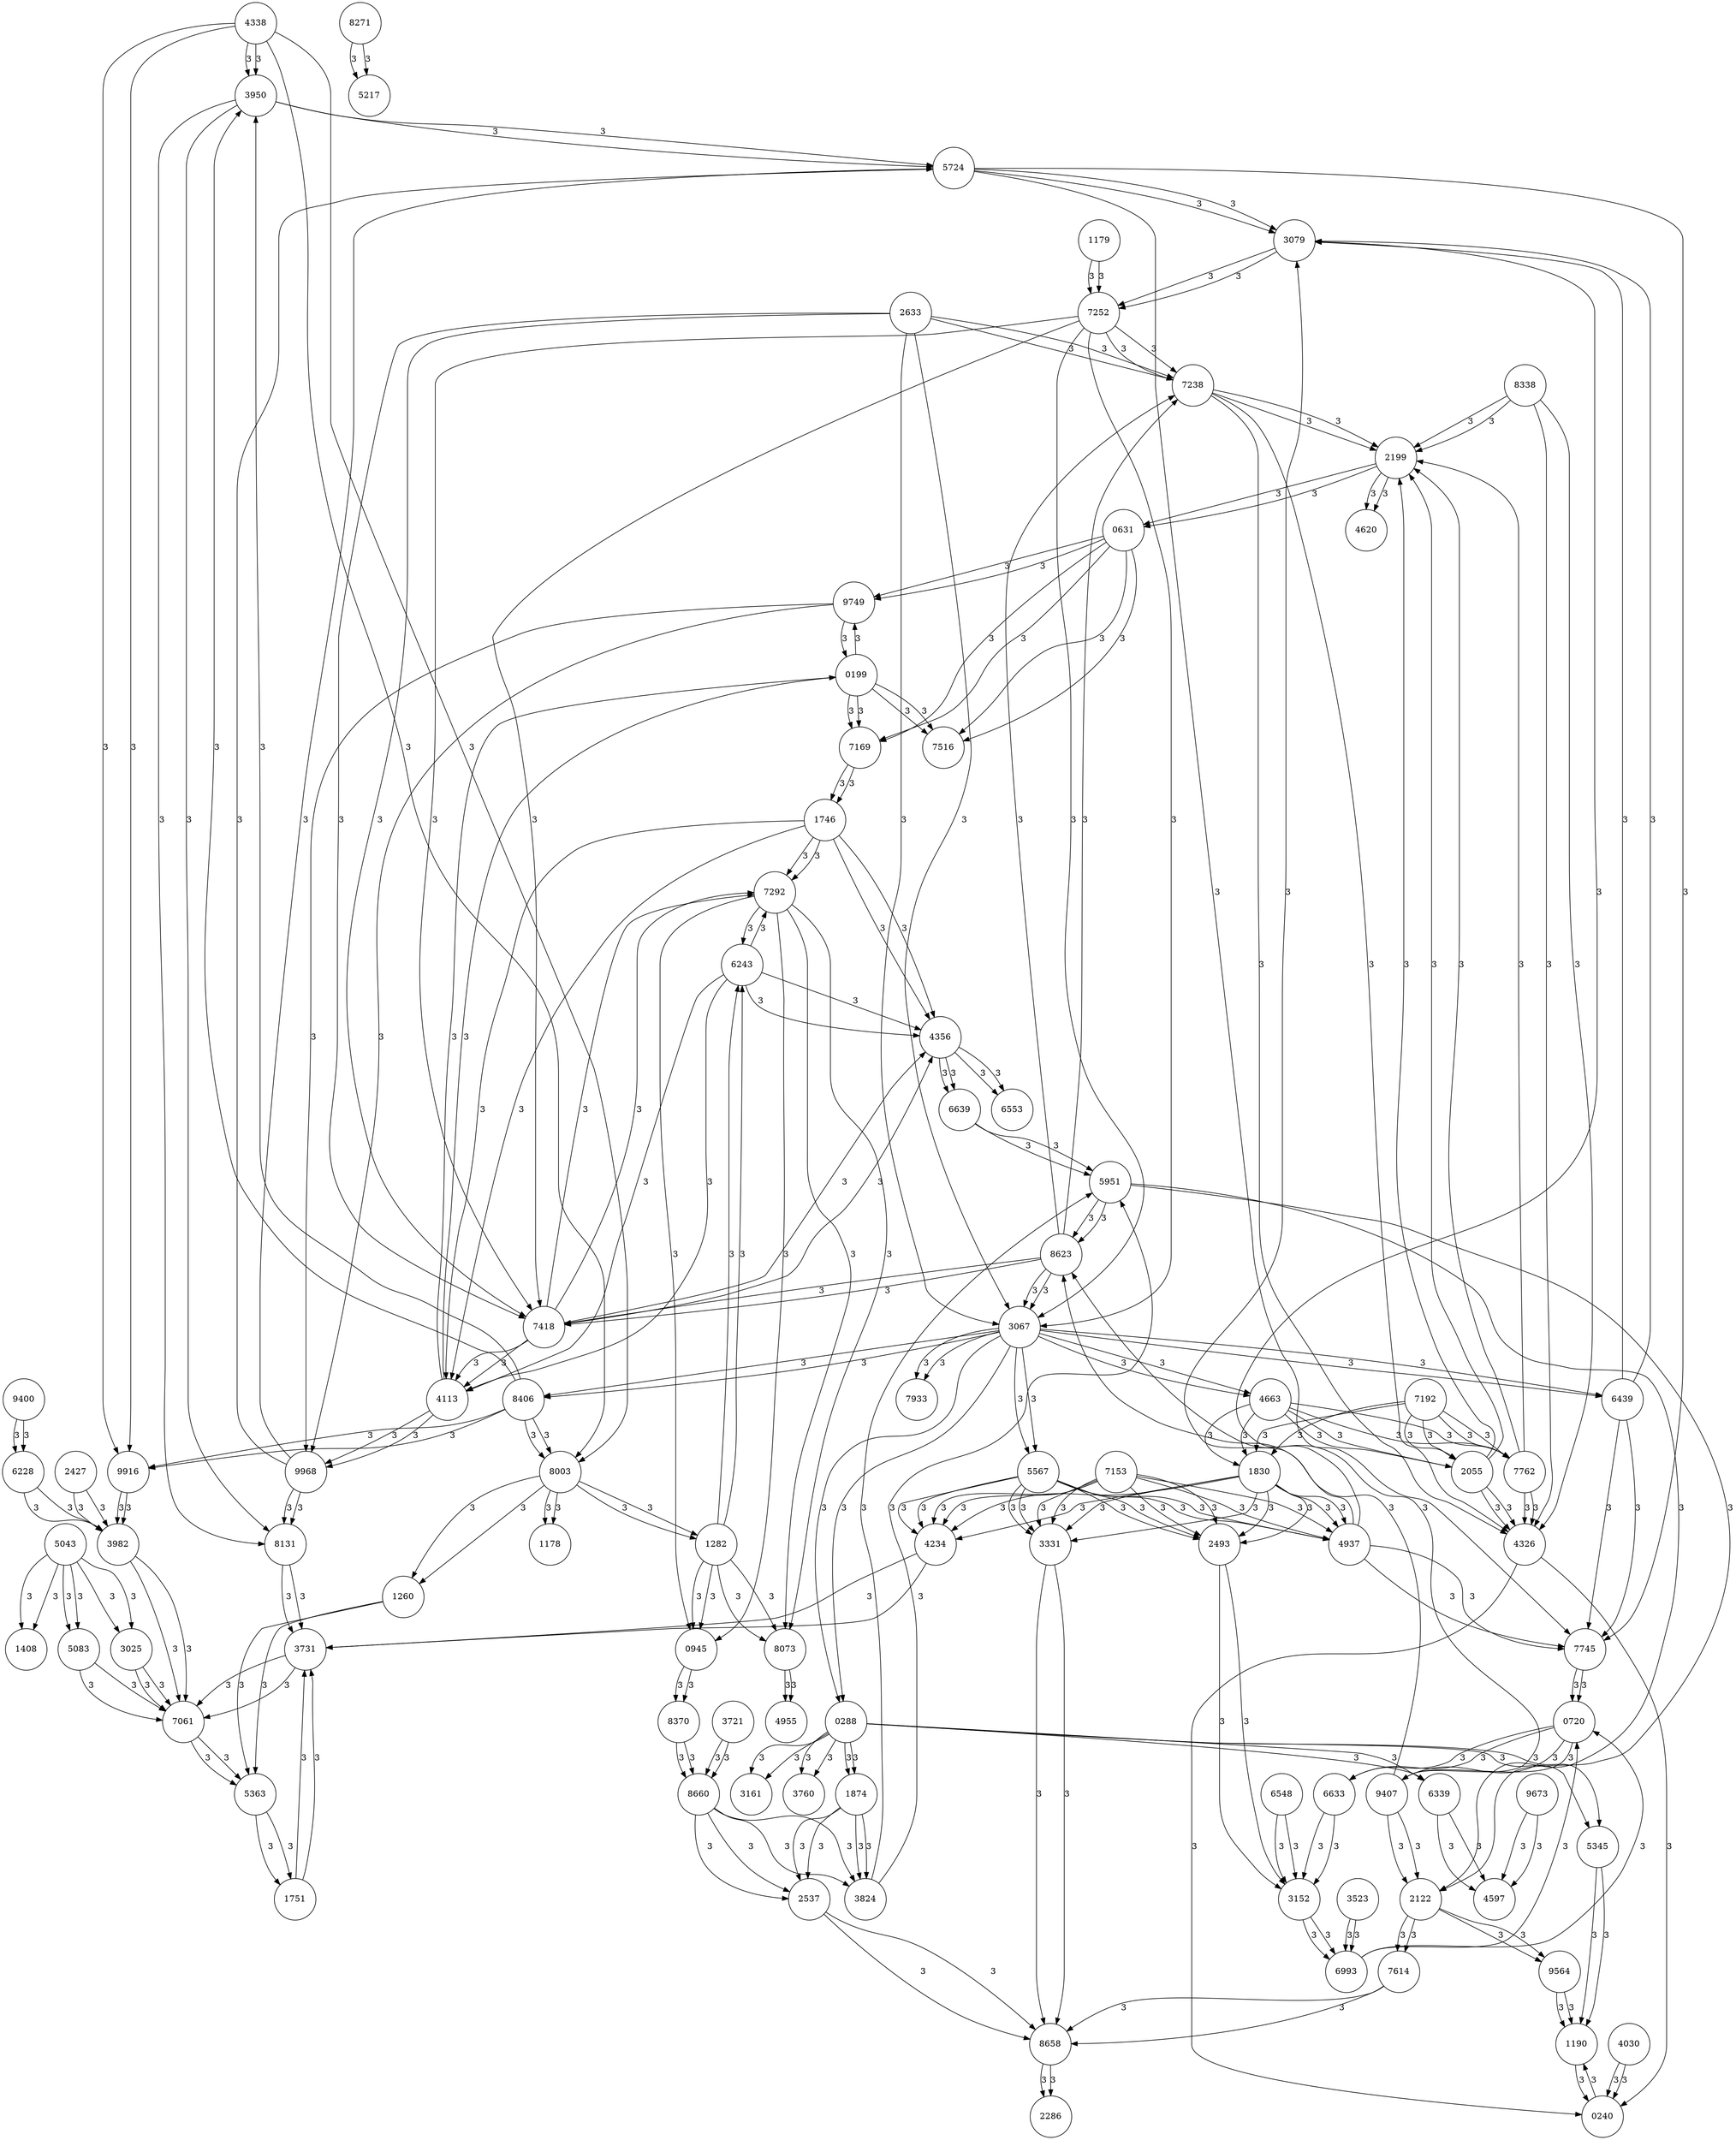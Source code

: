digraph "Overlap Graph for 3" {
	node [shape=circle]
	3950 -> 5724 [label=3]
	8406 -> 3950 [label=3]
	3950 -> 8131 [label=3]
	4338 -> 3950 [label=3]
	9407 -> 2122 [label=3]
	0720 -> 9407 [label=3]
	9407 -> 8623 [label=3]
	2199 -> 4620 [label=3]
	2055 -> 2199 [label=3]
	2199 -> 0631 [label=3]
	8338 -> 2199 [label=3]
	7238 -> 2199 [label=3]
	7762 -> 2199 [label=3]
	1751 -> 3731 [label=3]
	5363 -> 1751 [label=3]
	2199 -> 4620 [label=3]
	0288 -> 5345 [label=3]
	5345 -> 1190 [label=3]
	2122 -> 9564 [label=3]
	9564 -> 1190 [label=3]
	9407 -> 2122 [label=3]
	2122 -> 9564 [label=3]
	2122 -> 7614 [label=3]
	5951 -> 2122 [label=3]
	8271 -> 5217 [label=3]
	9400 -> 6228 [label=3]
	9749 -> 0199 [label=3]
	9749 -> 9968 [label=3]
	0631 -> 9749 [label=3]
	2055 -> 2199 [label=3]
	2055 -> 4326 [label=3]
	4663 -> 2055 [label=3]
	7192 -> 2055 [label=3]
	0199 -> 9749 [label=3]
	4113 -> 0199 [label=3]
	0199 -> 7169 [label=3]
	0199 -> 7516 [label=3]
	4326 -> 0240 [label=3]
	4030 -> 0240 [label=3]
	0240 -> 1190 [label=3]
	7252 -> 3067 [label=3]
	7252 -> 7418 [label=3]
	3079 -> 7252 [label=3]
	1179 -> 7252 [label=3]
	7252 -> 7238 [label=3]
	3025 -> 7061 [label=3]
	5043 -> 3025 [label=3]
	8370 -> 8660 [label=3]
	8660 -> 3824 [label=3]
	8660 -> 2537 [label=3]
	3721 -> 8660 [label=3]
	8003 -> 1260 [label=3]
	8406 -> 8003 [label=3]
	8003 -> 1282 [label=3]
	8003 -> 1178 [label=3]
	4338 -> 8003 [label=3]
	7252 -> 3067 [label=3]
	3067 -> 0288 [label=3]
	3067 -> 8406 [label=3]
	3067 -> 5567 [label=3]
	3067 -> 6439 [label=3]
	3067 -> 4663 [label=3]
	8623 -> 3067 [label=3]
	2633 -> 3067 [label=3]
	3067 -> 7933 [label=3]
	0288 -> 3760 [label=3]
	8003 -> 1260 [label=3]
	1260 -> 5363 [label=3]
	6339 -> 4597 [label=3]
	9673 -> 4597 [label=3]
	4113 -> 0199 [label=3]
	1746 -> 4113 [label=3]
	6243 -> 4113 [label=3]
	7418 -> 4113 [label=3]
	4113 -> 9968 [label=3]
	1282 -> 0945 [label=3]
	0945 -> 8370 [label=3]
	7292 -> 0945 [label=3]
	3950 -> 5724 [label=3]
	5724 -> 7745 [label=3]
	9968 -> 5724 [label=3]
	5724 -> 3079 [label=3]
	0288 -> 1874 [label=3]
	1874 -> 3824 [label=3]
	1874 -> 2537 [label=3]
	9916 -> 3982 [label=3]
	8406 -> 9916 [label=3]
	4338 -> 9916 [label=3]
	1751 -> 3731 [label=3]
	4234 -> 3731 [label=3]
	8131 -> 3731 [label=3]
	3731 -> 7061 [label=3]
	2055 -> 4326 [label=3]
	4326 -> 0240 [label=3]
	8338 -> 4326 [label=3]
	7238 -> 4326 [label=3]
	7762 -> 4326 [label=3]
	0199 -> 7169 [label=3]
	7169 -> 1746 [label=3]
	0631 -> 7169 [label=3]
	4234 -> 3731 [label=3]
	7153 -> 4234 [label=3]
	5567 -> 4234 [label=3]
	1830 -> 4234 [label=3]
	8658 -> 2286 [label=3]
	8073 -> 4955 [label=3]
	7153 -> 4234 [label=3]
	7153 -> 4937 [label=3]
	7153 -> 2493 [label=3]
	7153 -> 3331 [label=3]
	6633 -> 3152 [label=3]
	3152 -> 6993 [label=3]
	2493 -> 3152 [label=3]
	6548 -> 3152 [label=3]
	4356 -> 6553 [label=3]
	0288 -> 5345 [label=3]
	3067 -> 0288 [label=3]
	0288 -> 3760 [label=3]
	0288 -> 1874 [label=3]
	0288 -> 3161 [label=3]
	0288 -> 6339 [label=3]
	9916 -> 3982 [label=3]
	3982 -> 7061 [label=3]
	2427 -> 3982 [label=3]
	6228 -> 3982 [label=3]
	8406 -> 3950 [label=3]
	8406 -> 8003 [label=3]
	3067 -> 8406 [label=3]
	8406 -> 9916 [label=3]
	6633 -> 3152 [label=3]
	0720 -> 6633 [label=3]
	8003 -> 1282 [label=3]
	1282 -> 0945 [label=3]
	1282 -> 6243 [label=3]
	1282 -> 8073 [label=3]
	3152 -> 6993 [label=3]
	6993 -> 0720 [label=3]
	3523 -> 6993 [label=3]
	0199 -> 7516 [label=3]
	0631 -> 7516 [label=3]
	4030 -> 0240 [label=3]
	3067 -> 5567 [label=3]
	5567 -> 4234 [label=3]
	5567 -> 4937 [label=3]
	5567 -> 2493 [label=3]
	5567 -> 3331 [label=3]
	8370 -> 8660 [label=3]
	0945 -> 8370 [label=3]
	1746 -> 4113 [label=3]
	7169 -> 1746 [label=3]
	1746 -> 4356 [label=3]
	1746 -> 7292 [label=3]
	3950 -> 8131 [label=3]
	8131 -> 3731 [label=3]
	9968 -> 8131 [label=3]
	3067 -> 6439 [label=3]
	6439 -> 7745 [label=3]
	6439 -> 3079 [label=3]
	3025 -> 7061 [label=3]
	3731 -> 7061 [label=3]
	3982 -> 7061 [label=3]
	7061 -> 5363 [label=3]
	5083 -> 7061 [label=3]
	4356 -> 6553 [label=3]
	1746 -> 4356 [label=3]
	6243 -> 4356 [label=3]
	7418 -> 4356 [label=3]
	4356 -> 6639 [label=3]
	2427 -> 3982 [label=3]
	4663 -> 2055 [label=3]
	3067 -> 4663 [label=3]
	4663 -> 1830 [label=3]
	4663 -> 7762 [label=3]
	8003 -> 1178 [label=3]
	0720 -> 9407 [label=3]
	0720 -> 6633 [label=3]
	6993 -> 0720 [label=3]
	7745 -> 0720 [label=3]
	6243 -> 4113 [label=3]
	1282 -> 6243 [label=3]
	6243 -> 4356 [label=3]
	6243 -> 7292 [label=3]
	4338 -> 3950 [label=3]
	4338 -> 8003 [label=3]
	4338 -> 9916 [label=3]
	7252 -> 7418 [label=3]
	7418 -> 4113 [label=3]
	7418 -> 4356 [label=3]
	8623 -> 7418 [label=3]
	7418 -> 7292 [label=3]
	2633 -> 7418 [label=3]
	9407 -> 8623 [label=3]
	8623 -> 3067 [label=3]
	8623 -> 7418 [label=3]
	8623 -> 7238 [label=3]
	5951 -> 8623 [label=3]
	7292 -> 0945 [label=3]
	1746 -> 7292 [label=3]
	7292 -> 6243 [label=3]
	7418 -> 7292 [label=3]
	7292 -> 8073 [label=3]
	7153 -> 4937 [label=3]
	5567 -> 4937 [label=3]
	4937 -> 7745 [label=3]
	1830 -> 4937 [label=3]
	4937 -> 3079 [label=3]
	5345 -> 1190 [label=3]
	9564 -> 1190 [label=3]
	1190 -> 0240 [label=3]
	5724 -> 7745 [label=3]
	6439 -> 7745 [label=3]
	7745 -> 0720 [label=3]
	4937 -> 7745 [label=3]
	1830 -> 4234 [label=3]
	4663 -> 1830 [label=3]
	1830 -> 4937 [label=3]
	1830 -> 2493 [label=3]
	7192 -> 1830 [label=3]
	1830 -> 3331 [label=3]
	8660 -> 3824 [label=3]
	1874 -> 3824 [label=3]
	3824 -> 5951 [label=3]
	2122 -> 7614 [label=3]
	7614 -> 8658 [label=3]
	3523 -> 6993 [label=3]
	4356 -> 6639 [label=3]
	6639 -> 5951 [label=3]
	8660 -> 2537 [label=3]
	1874 -> 2537 [label=3]
	2537 -> 8658 [label=3]
	0288 -> 3161 [label=3]
	5043 -> 1408 [label=3]
	3721 -> 8660 [label=3]
	7153 -> 2493 [label=3]
	2493 -> 3152 [label=3]
	5567 -> 2493 [label=3]
	1830 -> 2493 [label=3]
	9749 -> 9968 [label=3]
	4113 -> 9968 [label=3]
	9968 -> 5724 [label=3]
	9968 -> 8131 [label=3]
	5363 -> 1751 [label=3]
	1260 -> 5363 [label=3]
	7061 -> 5363 [label=3]
	8271 -> 5217 [label=3]
	3079 -> 7252 [label=3]
	5724 -> 3079 [label=3]
	6439 -> 3079 [label=3]
	4937 -> 3079 [label=3]
	8658 -> 2286 [label=3]
	7614 -> 8658 [label=3]
	2537 -> 8658 [label=3]
	3331 -> 8658 [label=3]
	1179 -> 7252 [label=3]
	7192 -> 2055 [label=3]
	7192 -> 1830 [label=3]
	7192 -> 7762 [label=3]
	8073 -> 4955 [label=3]
	1282 -> 8073 [label=3]
	7292 -> 8073 [label=3]
	6548 -> 3152 [label=3]
	6339 -> 4597 [label=3]
	0288 -> 6339 [label=3]
	2199 -> 0631 [label=3]
	0631 -> 9749 [label=3]
	0631 -> 7169 [label=3]
	0631 -> 7516 [label=3]
	5043 -> 3025 [label=3]
	5043 -> 1408 [label=3]
	5043 -> 5083 [label=3]
	2633 -> 3067 [label=3]
	2633 -> 7418 [label=3]
	2633 -> 7238 [label=3]
	8338 -> 2199 [label=3]
	8338 -> 4326 [label=3]
	3067 -> 7933 [label=3]
	7238 -> 2199 [label=3]
	7252 -> 7238 [label=3]
	7238 -> 4326 [label=3]
	8623 -> 7238 [label=3]
	2633 -> 7238 [label=3]
	5951 -> 2122 [label=3]
	5951 -> 8623 [label=3]
	3824 -> 5951 [label=3]
	6639 -> 5951 [label=3]
	5083 -> 7061 [label=3]
	5043 -> 5083 [label=3]
	9673 -> 4597 [label=3]
	9400 -> 6228 [label=3]
	6228 -> 3982 [label=3]
	7153 -> 3331 [label=3]
	5567 -> 3331 [label=3]
	1830 -> 3331 [label=3]
	3331 -> 8658 [label=3]
	7762 -> 2199 [label=3]
	7762 -> 4326 [label=3]
	4663 -> 7762 [label=3]
	7192 -> 7762 [label=3]
	overlap=false
}
